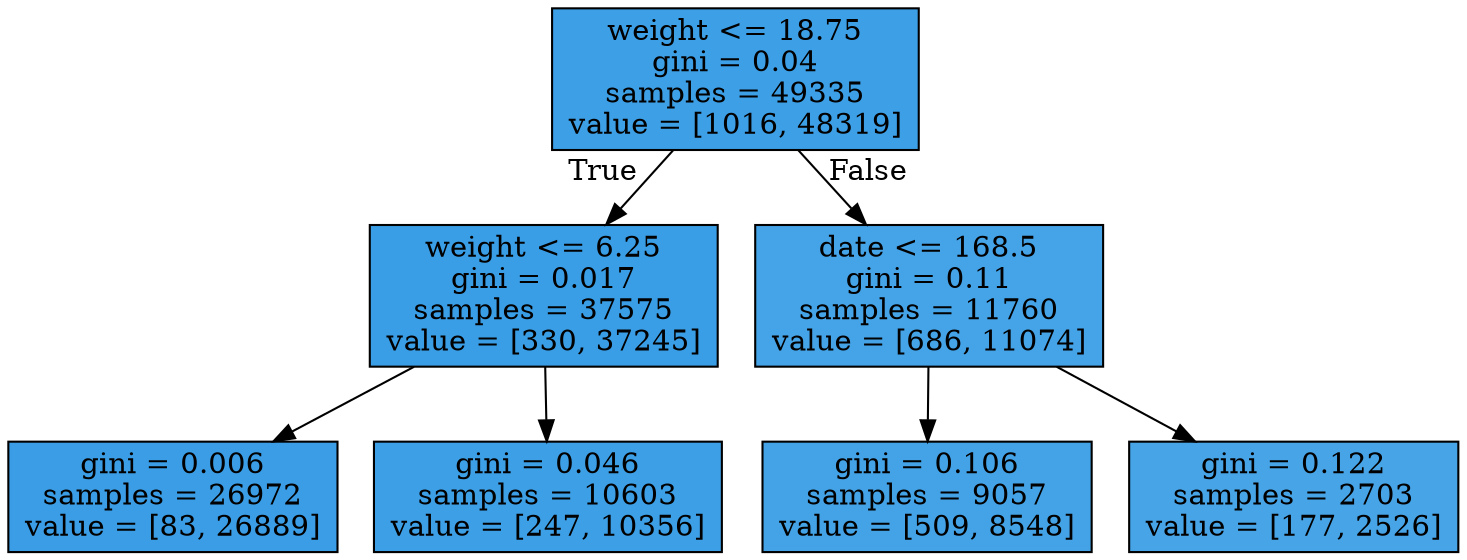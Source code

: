 digraph Tree {
node [shape=box, style="filled", color="black"] ;
0 [label="weight <= 18.75\ngini = 0.04\nsamples = 49335\nvalue = [1016, 48319]", fillcolor="#399de5fa"] ;
1 [label="weight <= 6.25\ngini = 0.017\nsamples = 37575\nvalue = [330, 37245]", fillcolor="#399de5fd"] ;
0 -> 1 [labeldistance=2.5, labelangle=45, headlabel="True"] ;
2 [label="gini = 0.006\nsamples = 26972\nvalue = [83, 26889]", fillcolor="#399de5fe"] ;
1 -> 2 ;
3 [label="gini = 0.046\nsamples = 10603\nvalue = [247, 10356]", fillcolor="#399de5f9"] ;
1 -> 3 ;
4 [label="date <= 168.5\ngini = 0.11\nsamples = 11760\nvalue = [686, 11074]", fillcolor="#399de5ef"] ;
0 -> 4 [labeldistance=2.5, labelangle=-45, headlabel="False"] ;
5 [label="gini = 0.106\nsamples = 9057\nvalue = [509, 8548]", fillcolor="#399de5f0"] ;
4 -> 5 ;
6 [label="gini = 0.122\nsamples = 2703\nvalue = [177, 2526]", fillcolor="#399de5ed"] ;
4 -> 6 ;
}